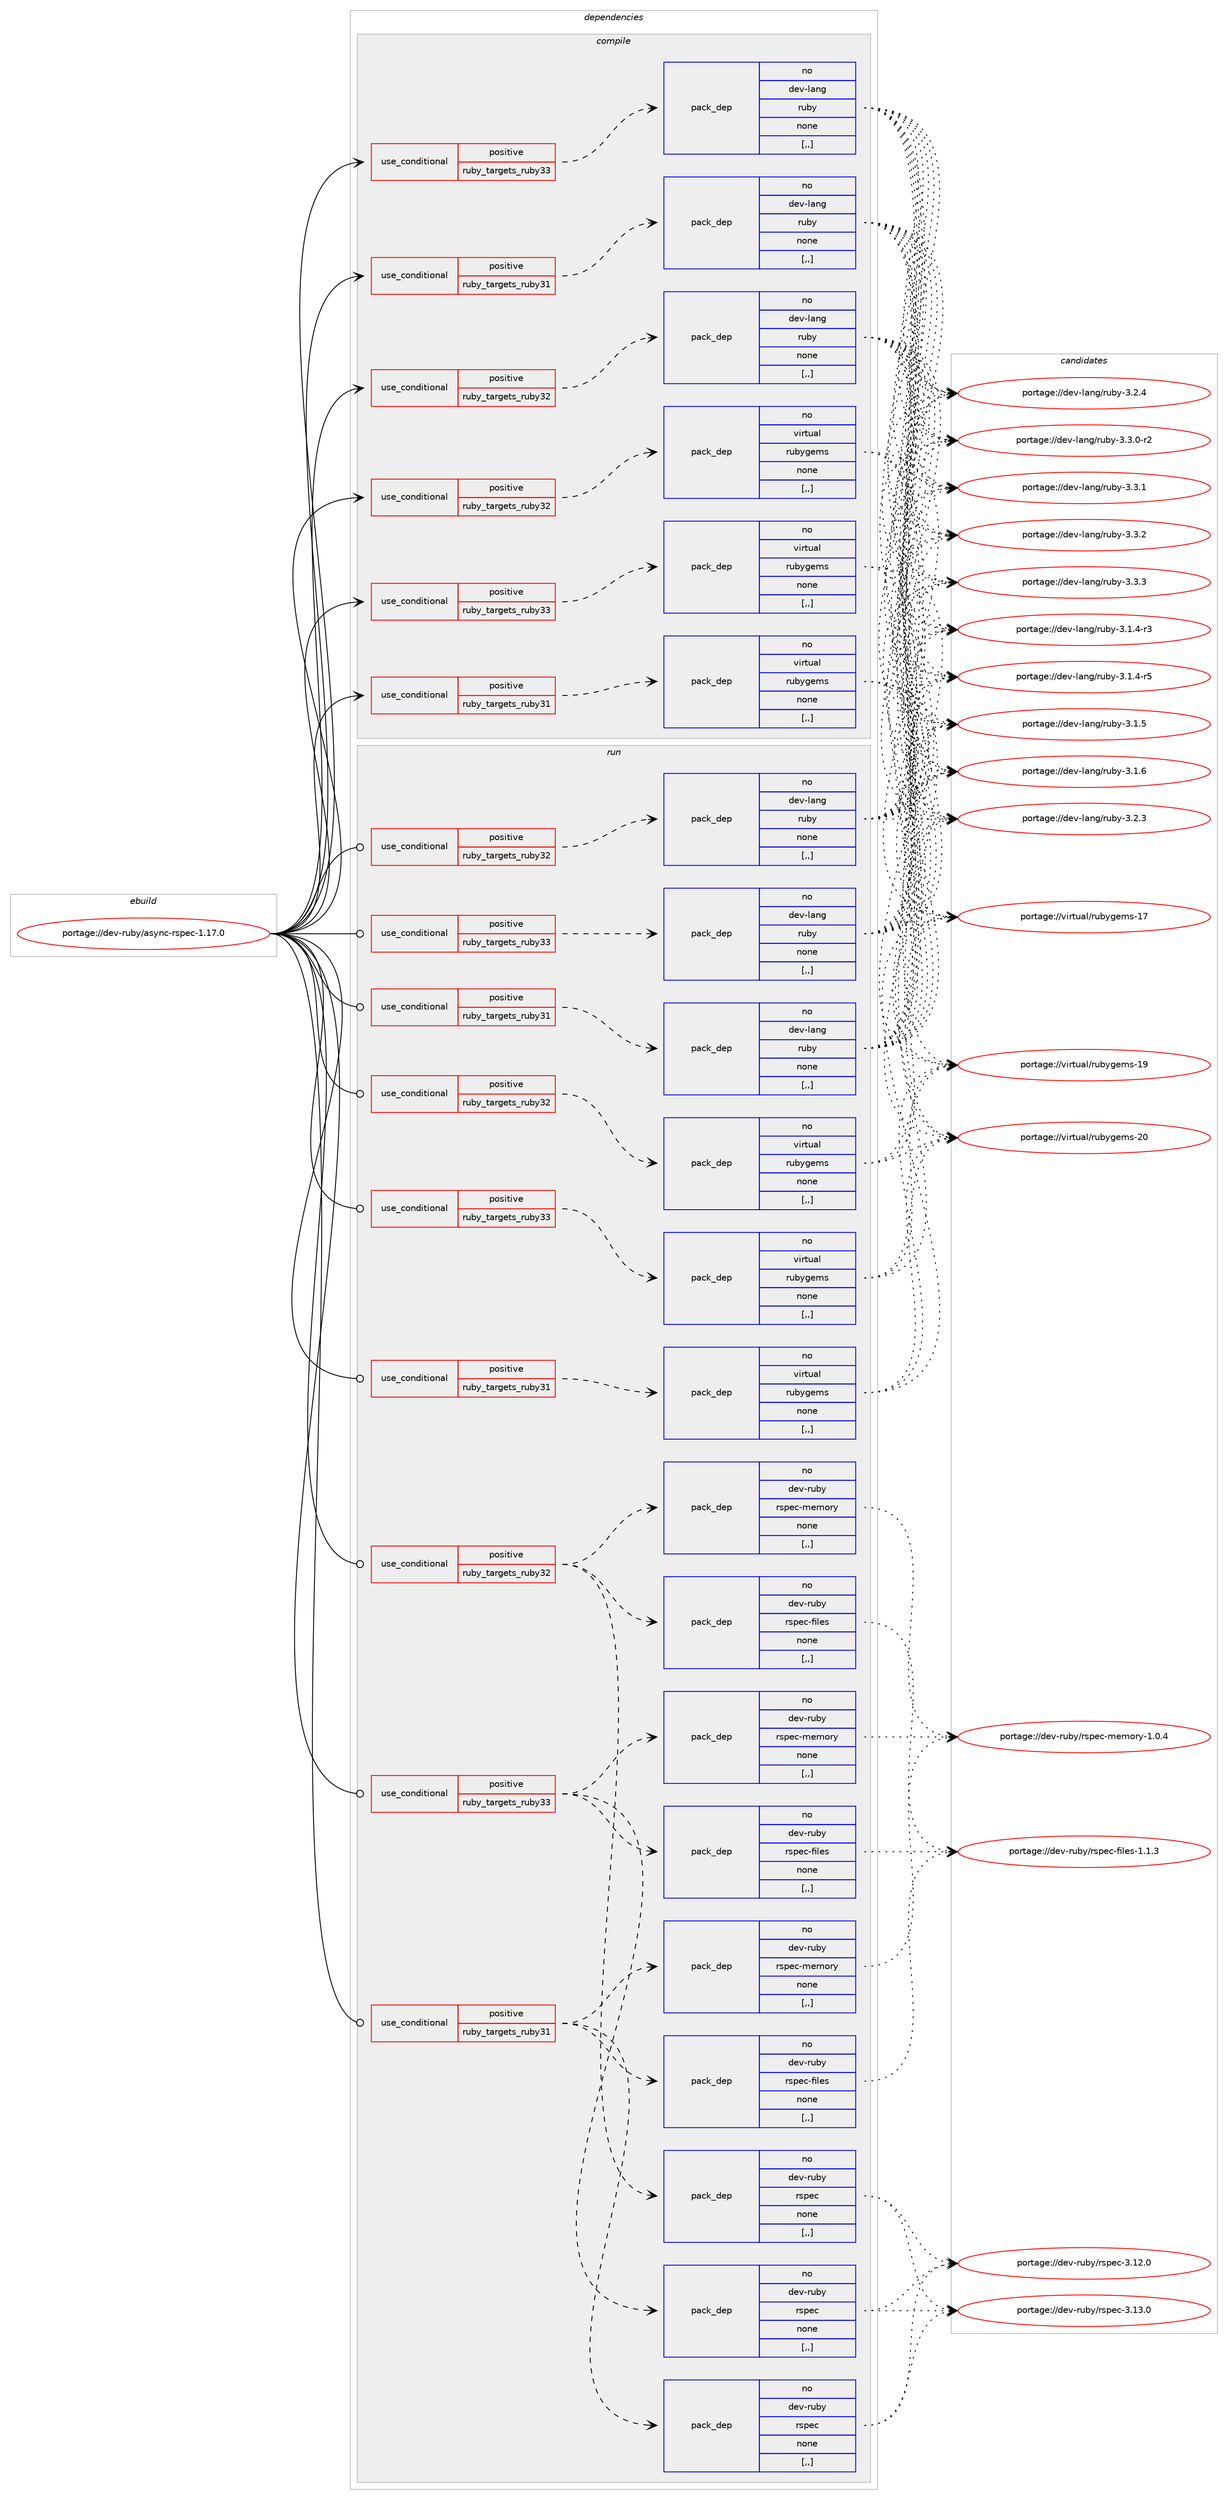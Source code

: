 digraph prolog {

# *************
# Graph options
# *************

newrank=true;
concentrate=true;
compound=true;
graph [rankdir=LR,fontname=Helvetica,fontsize=10,ranksep=1.5];#, ranksep=2.5, nodesep=0.2];
edge  [arrowhead=vee];
node  [fontname=Helvetica,fontsize=10];

# **********
# The ebuild
# **********

subgraph cluster_leftcol {
color=gray;
rank=same;
label=<<i>ebuild</i>>;
id [label="portage://dev-ruby/async-rspec-1.17.0", color=red, width=4, href="../dev-ruby/async-rspec-1.17.0.svg"];
}

# ****************
# The dependencies
# ****************

subgraph cluster_midcol {
color=gray;
label=<<i>dependencies</i>>;
subgraph cluster_compile {
fillcolor="#eeeeee";
style=filled;
label=<<i>compile</i>>;
subgraph cond43532 {
dependency173536 [label=<<TABLE BORDER="0" CELLBORDER="1" CELLSPACING="0" CELLPADDING="4"><TR><TD ROWSPAN="3" CELLPADDING="10">use_conditional</TD></TR><TR><TD>positive</TD></TR><TR><TD>ruby_targets_ruby31</TD></TR></TABLE>>, shape=none, color=red];
subgraph pack128744 {
dependency173537 [label=<<TABLE BORDER="0" CELLBORDER="1" CELLSPACING="0" CELLPADDING="4" WIDTH="220"><TR><TD ROWSPAN="6" CELLPADDING="30">pack_dep</TD></TR><TR><TD WIDTH="110">no</TD></TR><TR><TD>dev-lang</TD></TR><TR><TD>ruby</TD></TR><TR><TD>none</TD></TR><TR><TD>[,,]</TD></TR></TABLE>>, shape=none, color=blue];
}
dependency173536:e -> dependency173537:w [weight=20,style="dashed",arrowhead="vee"];
}
id:e -> dependency173536:w [weight=20,style="solid",arrowhead="vee"];
subgraph cond43533 {
dependency173538 [label=<<TABLE BORDER="0" CELLBORDER="1" CELLSPACING="0" CELLPADDING="4"><TR><TD ROWSPAN="3" CELLPADDING="10">use_conditional</TD></TR><TR><TD>positive</TD></TR><TR><TD>ruby_targets_ruby31</TD></TR></TABLE>>, shape=none, color=red];
subgraph pack128745 {
dependency173539 [label=<<TABLE BORDER="0" CELLBORDER="1" CELLSPACING="0" CELLPADDING="4" WIDTH="220"><TR><TD ROWSPAN="6" CELLPADDING="30">pack_dep</TD></TR><TR><TD WIDTH="110">no</TD></TR><TR><TD>virtual</TD></TR><TR><TD>rubygems</TD></TR><TR><TD>none</TD></TR><TR><TD>[,,]</TD></TR></TABLE>>, shape=none, color=blue];
}
dependency173538:e -> dependency173539:w [weight=20,style="dashed",arrowhead="vee"];
}
id:e -> dependency173538:w [weight=20,style="solid",arrowhead="vee"];
subgraph cond43534 {
dependency173540 [label=<<TABLE BORDER="0" CELLBORDER="1" CELLSPACING="0" CELLPADDING="4"><TR><TD ROWSPAN="3" CELLPADDING="10">use_conditional</TD></TR><TR><TD>positive</TD></TR><TR><TD>ruby_targets_ruby32</TD></TR></TABLE>>, shape=none, color=red];
subgraph pack128746 {
dependency173541 [label=<<TABLE BORDER="0" CELLBORDER="1" CELLSPACING="0" CELLPADDING="4" WIDTH="220"><TR><TD ROWSPAN="6" CELLPADDING="30">pack_dep</TD></TR><TR><TD WIDTH="110">no</TD></TR><TR><TD>dev-lang</TD></TR><TR><TD>ruby</TD></TR><TR><TD>none</TD></TR><TR><TD>[,,]</TD></TR></TABLE>>, shape=none, color=blue];
}
dependency173540:e -> dependency173541:w [weight=20,style="dashed",arrowhead="vee"];
}
id:e -> dependency173540:w [weight=20,style="solid",arrowhead="vee"];
subgraph cond43535 {
dependency173542 [label=<<TABLE BORDER="0" CELLBORDER="1" CELLSPACING="0" CELLPADDING="4"><TR><TD ROWSPAN="3" CELLPADDING="10">use_conditional</TD></TR><TR><TD>positive</TD></TR><TR><TD>ruby_targets_ruby32</TD></TR></TABLE>>, shape=none, color=red];
subgraph pack128747 {
dependency173543 [label=<<TABLE BORDER="0" CELLBORDER="1" CELLSPACING="0" CELLPADDING="4" WIDTH="220"><TR><TD ROWSPAN="6" CELLPADDING="30">pack_dep</TD></TR><TR><TD WIDTH="110">no</TD></TR><TR><TD>virtual</TD></TR><TR><TD>rubygems</TD></TR><TR><TD>none</TD></TR><TR><TD>[,,]</TD></TR></TABLE>>, shape=none, color=blue];
}
dependency173542:e -> dependency173543:w [weight=20,style="dashed",arrowhead="vee"];
}
id:e -> dependency173542:w [weight=20,style="solid",arrowhead="vee"];
subgraph cond43536 {
dependency173544 [label=<<TABLE BORDER="0" CELLBORDER="1" CELLSPACING="0" CELLPADDING="4"><TR><TD ROWSPAN="3" CELLPADDING="10">use_conditional</TD></TR><TR><TD>positive</TD></TR><TR><TD>ruby_targets_ruby33</TD></TR></TABLE>>, shape=none, color=red];
subgraph pack128748 {
dependency173545 [label=<<TABLE BORDER="0" CELLBORDER="1" CELLSPACING="0" CELLPADDING="4" WIDTH="220"><TR><TD ROWSPAN="6" CELLPADDING="30">pack_dep</TD></TR><TR><TD WIDTH="110">no</TD></TR><TR><TD>dev-lang</TD></TR><TR><TD>ruby</TD></TR><TR><TD>none</TD></TR><TR><TD>[,,]</TD></TR></TABLE>>, shape=none, color=blue];
}
dependency173544:e -> dependency173545:w [weight=20,style="dashed",arrowhead="vee"];
}
id:e -> dependency173544:w [weight=20,style="solid",arrowhead="vee"];
subgraph cond43537 {
dependency173546 [label=<<TABLE BORDER="0" CELLBORDER="1" CELLSPACING="0" CELLPADDING="4"><TR><TD ROWSPAN="3" CELLPADDING="10">use_conditional</TD></TR><TR><TD>positive</TD></TR><TR><TD>ruby_targets_ruby33</TD></TR></TABLE>>, shape=none, color=red];
subgraph pack128749 {
dependency173547 [label=<<TABLE BORDER="0" CELLBORDER="1" CELLSPACING="0" CELLPADDING="4" WIDTH="220"><TR><TD ROWSPAN="6" CELLPADDING="30">pack_dep</TD></TR><TR><TD WIDTH="110">no</TD></TR><TR><TD>virtual</TD></TR><TR><TD>rubygems</TD></TR><TR><TD>none</TD></TR><TR><TD>[,,]</TD></TR></TABLE>>, shape=none, color=blue];
}
dependency173546:e -> dependency173547:w [weight=20,style="dashed",arrowhead="vee"];
}
id:e -> dependency173546:w [weight=20,style="solid",arrowhead="vee"];
}
subgraph cluster_compileandrun {
fillcolor="#eeeeee";
style=filled;
label=<<i>compile and run</i>>;
}
subgraph cluster_run {
fillcolor="#eeeeee";
style=filled;
label=<<i>run</i>>;
subgraph cond43538 {
dependency173548 [label=<<TABLE BORDER="0" CELLBORDER="1" CELLSPACING="0" CELLPADDING="4"><TR><TD ROWSPAN="3" CELLPADDING="10">use_conditional</TD></TR><TR><TD>positive</TD></TR><TR><TD>ruby_targets_ruby31</TD></TR></TABLE>>, shape=none, color=red];
subgraph pack128750 {
dependency173549 [label=<<TABLE BORDER="0" CELLBORDER="1" CELLSPACING="0" CELLPADDING="4" WIDTH="220"><TR><TD ROWSPAN="6" CELLPADDING="30">pack_dep</TD></TR><TR><TD WIDTH="110">no</TD></TR><TR><TD>dev-lang</TD></TR><TR><TD>ruby</TD></TR><TR><TD>none</TD></TR><TR><TD>[,,]</TD></TR></TABLE>>, shape=none, color=blue];
}
dependency173548:e -> dependency173549:w [weight=20,style="dashed",arrowhead="vee"];
}
id:e -> dependency173548:w [weight=20,style="solid",arrowhead="odot"];
subgraph cond43539 {
dependency173550 [label=<<TABLE BORDER="0" CELLBORDER="1" CELLSPACING="0" CELLPADDING="4"><TR><TD ROWSPAN="3" CELLPADDING="10">use_conditional</TD></TR><TR><TD>positive</TD></TR><TR><TD>ruby_targets_ruby31</TD></TR></TABLE>>, shape=none, color=red];
subgraph pack128751 {
dependency173551 [label=<<TABLE BORDER="0" CELLBORDER="1" CELLSPACING="0" CELLPADDING="4" WIDTH="220"><TR><TD ROWSPAN="6" CELLPADDING="30">pack_dep</TD></TR><TR><TD WIDTH="110">no</TD></TR><TR><TD>dev-ruby</TD></TR><TR><TD>rspec</TD></TR><TR><TD>none</TD></TR><TR><TD>[,,]</TD></TR></TABLE>>, shape=none, color=blue];
}
dependency173550:e -> dependency173551:w [weight=20,style="dashed",arrowhead="vee"];
subgraph pack128752 {
dependency173552 [label=<<TABLE BORDER="0" CELLBORDER="1" CELLSPACING="0" CELLPADDING="4" WIDTH="220"><TR><TD ROWSPAN="6" CELLPADDING="30">pack_dep</TD></TR><TR><TD WIDTH="110">no</TD></TR><TR><TD>dev-ruby</TD></TR><TR><TD>rspec-files</TD></TR><TR><TD>none</TD></TR><TR><TD>[,,]</TD></TR></TABLE>>, shape=none, color=blue];
}
dependency173550:e -> dependency173552:w [weight=20,style="dashed",arrowhead="vee"];
subgraph pack128753 {
dependency173553 [label=<<TABLE BORDER="0" CELLBORDER="1" CELLSPACING="0" CELLPADDING="4" WIDTH="220"><TR><TD ROWSPAN="6" CELLPADDING="30">pack_dep</TD></TR><TR><TD WIDTH="110">no</TD></TR><TR><TD>dev-ruby</TD></TR><TR><TD>rspec-memory</TD></TR><TR><TD>none</TD></TR><TR><TD>[,,]</TD></TR></TABLE>>, shape=none, color=blue];
}
dependency173550:e -> dependency173553:w [weight=20,style="dashed",arrowhead="vee"];
}
id:e -> dependency173550:w [weight=20,style="solid",arrowhead="odot"];
subgraph cond43540 {
dependency173554 [label=<<TABLE BORDER="0" CELLBORDER="1" CELLSPACING="0" CELLPADDING="4"><TR><TD ROWSPAN="3" CELLPADDING="10">use_conditional</TD></TR><TR><TD>positive</TD></TR><TR><TD>ruby_targets_ruby31</TD></TR></TABLE>>, shape=none, color=red];
subgraph pack128754 {
dependency173555 [label=<<TABLE BORDER="0" CELLBORDER="1" CELLSPACING="0" CELLPADDING="4" WIDTH="220"><TR><TD ROWSPAN="6" CELLPADDING="30">pack_dep</TD></TR><TR><TD WIDTH="110">no</TD></TR><TR><TD>virtual</TD></TR><TR><TD>rubygems</TD></TR><TR><TD>none</TD></TR><TR><TD>[,,]</TD></TR></TABLE>>, shape=none, color=blue];
}
dependency173554:e -> dependency173555:w [weight=20,style="dashed",arrowhead="vee"];
}
id:e -> dependency173554:w [weight=20,style="solid",arrowhead="odot"];
subgraph cond43541 {
dependency173556 [label=<<TABLE BORDER="0" CELLBORDER="1" CELLSPACING="0" CELLPADDING="4"><TR><TD ROWSPAN="3" CELLPADDING="10">use_conditional</TD></TR><TR><TD>positive</TD></TR><TR><TD>ruby_targets_ruby32</TD></TR></TABLE>>, shape=none, color=red];
subgraph pack128755 {
dependency173557 [label=<<TABLE BORDER="0" CELLBORDER="1" CELLSPACING="0" CELLPADDING="4" WIDTH="220"><TR><TD ROWSPAN="6" CELLPADDING="30">pack_dep</TD></TR><TR><TD WIDTH="110">no</TD></TR><TR><TD>dev-lang</TD></TR><TR><TD>ruby</TD></TR><TR><TD>none</TD></TR><TR><TD>[,,]</TD></TR></TABLE>>, shape=none, color=blue];
}
dependency173556:e -> dependency173557:w [weight=20,style="dashed",arrowhead="vee"];
}
id:e -> dependency173556:w [weight=20,style="solid",arrowhead="odot"];
subgraph cond43542 {
dependency173558 [label=<<TABLE BORDER="0" CELLBORDER="1" CELLSPACING="0" CELLPADDING="4"><TR><TD ROWSPAN="3" CELLPADDING="10">use_conditional</TD></TR><TR><TD>positive</TD></TR><TR><TD>ruby_targets_ruby32</TD></TR></TABLE>>, shape=none, color=red];
subgraph pack128756 {
dependency173559 [label=<<TABLE BORDER="0" CELLBORDER="1" CELLSPACING="0" CELLPADDING="4" WIDTH="220"><TR><TD ROWSPAN="6" CELLPADDING="30">pack_dep</TD></TR><TR><TD WIDTH="110">no</TD></TR><TR><TD>dev-ruby</TD></TR><TR><TD>rspec</TD></TR><TR><TD>none</TD></TR><TR><TD>[,,]</TD></TR></TABLE>>, shape=none, color=blue];
}
dependency173558:e -> dependency173559:w [weight=20,style="dashed",arrowhead="vee"];
subgraph pack128757 {
dependency173560 [label=<<TABLE BORDER="0" CELLBORDER="1" CELLSPACING="0" CELLPADDING="4" WIDTH="220"><TR><TD ROWSPAN="6" CELLPADDING="30">pack_dep</TD></TR><TR><TD WIDTH="110">no</TD></TR><TR><TD>dev-ruby</TD></TR><TR><TD>rspec-files</TD></TR><TR><TD>none</TD></TR><TR><TD>[,,]</TD></TR></TABLE>>, shape=none, color=blue];
}
dependency173558:e -> dependency173560:w [weight=20,style="dashed",arrowhead="vee"];
subgraph pack128758 {
dependency173561 [label=<<TABLE BORDER="0" CELLBORDER="1" CELLSPACING="0" CELLPADDING="4" WIDTH="220"><TR><TD ROWSPAN="6" CELLPADDING="30">pack_dep</TD></TR><TR><TD WIDTH="110">no</TD></TR><TR><TD>dev-ruby</TD></TR><TR><TD>rspec-memory</TD></TR><TR><TD>none</TD></TR><TR><TD>[,,]</TD></TR></TABLE>>, shape=none, color=blue];
}
dependency173558:e -> dependency173561:w [weight=20,style="dashed",arrowhead="vee"];
}
id:e -> dependency173558:w [weight=20,style="solid",arrowhead="odot"];
subgraph cond43543 {
dependency173562 [label=<<TABLE BORDER="0" CELLBORDER="1" CELLSPACING="0" CELLPADDING="4"><TR><TD ROWSPAN="3" CELLPADDING="10">use_conditional</TD></TR><TR><TD>positive</TD></TR><TR><TD>ruby_targets_ruby32</TD></TR></TABLE>>, shape=none, color=red];
subgraph pack128759 {
dependency173563 [label=<<TABLE BORDER="0" CELLBORDER="1" CELLSPACING="0" CELLPADDING="4" WIDTH="220"><TR><TD ROWSPAN="6" CELLPADDING="30">pack_dep</TD></TR><TR><TD WIDTH="110">no</TD></TR><TR><TD>virtual</TD></TR><TR><TD>rubygems</TD></TR><TR><TD>none</TD></TR><TR><TD>[,,]</TD></TR></TABLE>>, shape=none, color=blue];
}
dependency173562:e -> dependency173563:w [weight=20,style="dashed",arrowhead="vee"];
}
id:e -> dependency173562:w [weight=20,style="solid",arrowhead="odot"];
subgraph cond43544 {
dependency173564 [label=<<TABLE BORDER="0" CELLBORDER="1" CELLSPACING="0" CELLPADDING="4"><TR><TD ROWSPAN="3" CELLPADDING="10">use_conditional</TD></TR><TR><TD>positive</TD></TR><TR><TD>ruby_targets_ruby33</TD></TR></TABLE>>, shape=none, color=red];
subgraph pack128760 {
dependency173565 [label=<<TABLE BORDER="0" CELLBORDER="1" CELLSPACING="0" CELLPADDING="4" WIDTH="220"><TR><TD ROWSPAN="6" CELLPADDING="30">pack_dep</TD></TR><TR><TD WIDTH="110">no</TD></TR><TR><TD>dev-lang</TD></TR><TR><TD>ruby</TD></TR><TR><TD>none</TD></TR><TR><TD>[,,]</TD></TR></TABLE>>, shape=none, color=blue];
}
dependency173564:e -> dependency173565:w [weight=20,style="dashed",arrowhead="vee"];
}
id:e -> dependency173564:w [weight=20,style="solid",arrowhead="odot"];
subgraph cond43545 {
dependency173566 [label=<<TABLE BORDER="0" CELLBORDER="1" CELLSPACING="0" CELLPADDING="4"><TR><TD ROWSPAN="3" CELLPADDING="10">use_conditional</TD></TR><TR><TD>positive</TD></TR><TR><TD>ruby_targets_ruby33</TD></TR></TABLE>>, shape=none, color=red];
subgraph pack128761 {
dependency173567 [label=<<TABLE BORDER="0" CELLBORDER="1" CELLSPACING="0" CELLPADDING="4" WIDTH="220"><TR><TD ROWSPAN="6" CELLPADDING="30">pack_dep</TD></TR><TR><TD WIDTH="110">no</TD></TR><TR><TD>dev-ruby</TD></TR><TR><TD>rspec</TD></TR><TR><TD>none</TD></TR><TR><TD>[,,]</TD></TR></TABLE>>, shape=none, color=blue];
}
dependency173566:e -> dependency173567:w [weight=20,style="dashed",arrowhead="vee"];
subgraph pack128762 {
dependency173568 [label=<<TABLE BORDER="0" CELLBORDER="1" CELLSPACING="0" CELLPADDING="4" WIDTH="220"><TR><TD ROWSPAN="6" CELLPADDING="30">pack_dep</TD></TR><TR><TD WIDTH="110">no</TD></TR><TR><TD>dev-ruby</TD></TR><TR><TD>rspec-files</TD></TR><TR><TD>none</TD></TR><TR><TD>[,,]</TD></TR></TABLE>>, shape=none, color=blue];
}
dependency173566:e -> dependency173568:w [weight=20,style="dashed",arrowhead="vee"];
subgraph pack128763 {
dependency173569 [label=<<TABLE BORDER="0" CELLBORDER="1" CELLSPACING="0" CELLPADDING="4" WIDTH="220"><TR><TD ROWSPAN="6" CELLPADDING="30">pack_dep</TD></TR><TR><TD WIDTH="110">no</TD></TR><TR><TD>dev-ruby</TD></TR><TR><TD>rspec-memory</TD></TR><TR><TD>none</TD></TR><TR><TD>[,,]</TD></TR></TABLE>>, shape=none, color=blue];
}
dependency173566:e -> dependency173569:w [weight=20,style="dashed",arrowhead="vee"];
}
id:e -> dependency173566:w [weight=20,style="solid",arrowhead="odot"];
subgraph cond43546 {
dependency173570 [label=<<TABLE BORDER="0" CELLBORDER="1" CELLSPACING="0" CELLPADDING="4"><TR><TD ROWSPAN="3" CELLPADDING="10">use_conditional</TD></TR><TR><TD>positive</TD></TR><TR><TD>ruby_targets_ruby33</TD></TR></TABLE>>, shape=none, color=red];
subgraph pack128764 {
dependency173571 [label=<<TABLE BORDER="0" CELLBORDER="1" CELLSPACING="0" CELLPADDING="4" WIDTH="220"><TR><TD ROWSPAN="6" CELLPADDING="30">pack_dep</TD></TR><TR><TD WIDTH="110">no</TD></TR><TR><TD>virtual</TD></TR><TR><TD>rubygems</TD></TR><TR><TD>none</TD></TR><TR><TD>[,,]</TD></TR></TABLE>>, shape=none, color=blue];
}
dependency173570:e -> dependency173571:w [weight=20,style="dashed",arrowhead="vee"];
}
id:e -> dependency173570:w [weight=20,style="solid",arrowhead="odot"];
}
}

# **************
# The candidates
# **************

subgraph cluster_choices {
rank=same;
color=gray;
label=<<i>candidates</i>>;

subgraph choice128744 {
color=black;
nodesep=1;
choice100101118451089711010347114117981214551464946524511451 [label="portage://dev-lang/ruby-3.1.4-r3", color=red, width=4,href="../dev-lang/ruby-3.1.4-r3.svg"];
choice100101118451089711010347114117981214551464946524511453 [label="portage://dev-lang/ruby-3.1.4-r5", color=red, width=4,href="../dev-lang/ruby-3.1.4-r5.svg"];
choice10010111845108971101034711411798121455146494653 [label="portage://dev-lang/ruby-3.1.5", color=red, width=4,href="../dev-lang/ruby-3.1.5.svg"];
choice10010111845108971101034711411798121455146494654 [label="portage://dev-lang/ruby-3.1.6", color=red, width=4,href="../dev-lang/ruby-3.1.6.svg"];
choice10010111845108971101034711411798121455146504651 [label="portage://dev-lang/ruby-3.2.3", color=red, width=4,href="../dev-lang/ruby-3.2.3.svg"];
choice10010111845108971101034711411798121455146504652 [label="portage://dev-lang/ruby-3.2.4", color=red, width=4,href="../dev-lang/ruby-3.2.4.svg"];
choice100101118451089711010347114117981214551465146484511450 [label="portage://dev-lang/ruby-3.3.0-r2", color=red, width=4,href="../dev-lang/ruby-3.3.0-r2.svg"];
choice10010111845108971101034711411798121455146514649 [label="portage://dev-lang/ruby-3.3.1", color=red, width=4,href="../dev-lang/ruby-3.3.1.svg"];
choice10010111845108971101034711411798121455146514650 [label="portage://dev-lang/ruby-3.3.2", color=red, width=4,href="../dev-lang/ruby-3.3.2.svg"];
choice10010111845108971101034711411798121455146514651 [label="portage://dev-lang/ruby-3.3.3", color=red, width=4,href="../dev-lang/ruby-3.3.3.svg"];
dependency173537:e -> choice100101118451089711010347114117981214551464946524511451:w [style=dotted,weight="100"];
dependency173537:e -> choice100101118451089711010347114117981214551464946524511453:w [style=dotted,weight="100"];
dependency173537:e -> choice10010111845108971101034711411798121455146494653:w [style=dotted,weight="100"];
dependency173537:e -> choice10010111845108971101034711411798121455146494654:w [style=dotted,weight="100"];
dependency173537:e -> choice10010111845108971101034711411798121455146504651:w [style=dotted,weight="100"];
dependency173537:e -> choice10010111845108971101034711411798121455146504652:w [style=dotted,weight="100"];
dependency173537:e -> choice100101118451089711010347114117981214551465146484511450:w [style=dotted,weight="100"];
dependency173537:e -> choice10010111845108971101034711411798121455146514649:w [style=dotted,weight="100"];
dependency173537:e -> choice10010111845108971101034711411798121455146514650:w [style=dotted,weight="100"];
dependency173537:e -> choice10010111845108971101034711411798121455146514651:w [style=dotted,weight="100"];
}
subgraph choice128745 {
color=black;
nodesep=1;
choice118105114116117971084711411798121103101109115454955 [label="portage://virtual/rubygems-17", color=red, width=4,href="../virtual/rubygems-17.svg"];
choice118105114116117971084711411798121103101109115454957 [label="portage://virtual/rubygems-19", color=red, width=4,href="../virtual/rubygems-19.svg"];
choice118105114116117971084711411798121103101109115455048 [label="portage://virtual/rubygems-20", color=red, width=4,href="../virtual/rubygems-20.svg"];
dependency173539:e -> choice118105114116117971084711411798121103101109115454955:w [style=dotted,weight="100"];
dependency173539:e -> choice118105114116117971084711411798121103101109115454957:w [style=dotted,weight="100"];
dependency173539:e -> choice118105114116117971084711411798121103101109115455048:w [style=dotted,weight="100"];
}
subgraph choice128746 {
color=black;
nodesep=1;
choice100101118451089711010347114117981214551464946524511451 [label="portage://dev-lang/ruby-3.1.4-r3", color=red, width=4,href="../dev-lang/ruby-3.1.4-r3.svg"];
choice100101118451089711010347114117981214551464946524511453 [label="portage://dev-lang/ruby-3.1.4-r5", color=red, width=4,href="../dev-lang/ruby-3.1.4-r5.svg"];
choice10010111845108971101034711411798121455146494653 [label="portage://dev-lang/ruby-3.1.5", color=red, width=4,href="../dev-lang/ruby-3.1.5.svg"];
choice10010111845108971101034711411798121455146494654 [label="portage://dev-lang/ruby-3.1.6", color=red, width=4,href="../dev-lang/ruby-3.1.6.svg"];
choice10010111845108971101034711411798121455146504651 [label="portage://dev-lang/ruby-3.2.3", color=red, width=4,href="../dev-lang/ruby-3.2.3.svg"];
choice10010111845108971101034711411798121455146504652 [label="portage://dev-lang/ruby-3.2.4", color=red, width=4,href="../dev-lang/ruby-3.2.4.svg"];
choice100101118451089711010347114117981214551465146484511450 [label="portage://dev-lang/ruby-3.3.0-r2", color=red, width=4,href="../dev-lang/ruby-3.3.0-r2.svg"];
choice10010111845108971101034711411798121455146514649 [label="portage://dev-lang/ruby-3.3.1", color=red, width=4,href="../dev-lang/ruby-3.3.1.svg"];
choice10010111845108971101034711411798121455146514650 [label="portage://dev-lang/ruby-3.3.2", color=red, width=4,href="../dev-lang/ruby-3.3.2.svg"];
choice10010111845108971101034711411798121455146514651 [label="portage://dev-lang/ruby-3.3.3", color=red, width=4,href="../dev-lang/ruby-3.3.3.svg"];
dependency173541:e -> choice100101118451089711010347114117981214551464946524511451:w [style=dotted,weight="100"];
dependency173541:e -> choice100101118451089711010347114117981214551464946524511453:w [style=dotted,weight="100"];
dependency173541:e -> choice10010111845108971101034711411798121455146494653:w [style=dotted,weight="100"];
dependency173541:e -> choice10010111845108971101034711411798121455146494654:w [style=dotted,weight="100"];
dependency173541:e -> choice10010111845108971101034711411798121455146504651:w [style=dotted,weight="100"];
dependency173541:e -> choice10010111845108971101034711411798121455146504652:w [style=dotted,weight="100"];
dependency173541:e -> choice100101118451089711010347114117981214551465146484511450:w [style=dotted,weight="100"];
dependency173541:e -> choice10010111845108971101034711411798121455146514649:w [style=dotted,weight="100"];
dependency173541:e -> choice10010111845108971101034711411798121455146514650:w [style=dotted,weight="100"];
dependency173541:e -> choice10010111845108971101034711411798121455146514651:w [style=dotted,weight="100"];
}
subgraph choice128747 {
color=black;
nodesep=1;
choice118105114116117971084711411798121103101109115454955 [label="portage://virtual/rubygems-17", color=red, width=4,href="../virtual/rubygems-17.svg"];
choice118105114116117971084711411798121103101109115454957 [label="portage://virtual/rubygems-19", color=red, width=4,href="../virtual/rubygems-19.svg"];
choice118105114116117971084711411798121103101109115455048 [label="portage://virtual/rubygems-20", color=red, width=4,href="../virtual/rubygems-20.svg"];
dependency173543:e -> choice118105114116117971084711411798121103101109115454955:w [style=dotted,weight="100"];
dependency173543:e -> choice118105114116117971084711411798121103101109115454957:w [style=dotted,weight="100"];
dependency173543:e -> choice118105114116117971084711411798121103101109115455048:w [style=dotted,weight="100"];
}
subgraph choice128748 {
color=black;
nodesep=1;
choice100101118451089711010347114117981214551464946524511451 [label="portage://dev-lang/ruby-3.1.4-r3", color=red, width=4,href="../dev-lang/ruby-3.1.4-r3.svg"];
choice100101118451089711010347114117981214551464946524511453 [label="portage://dev-lang/ruby-3.1.4-r5", color=red, width=4,href="../dev-lang/ruby-3.1.4-r5.svg"];
choice10010111845108971101034711411798121455146494653 [label="portage://dev-lang/ruby-3.1.5", color=red, width=4,href="../dev-lang/ruby-3.1.5.svg"];
choice10010111845108971101034711411798121455146494654 [label="portage://dev-lang/ruby-3.1.6", color=red, width=4,href="../dev-lang/ruby-3.1.6.svg"];
choice10010111845108971101034711411798121455146504651 [label="portage://dev-lang/ruby-3.2.3", color=red, width=4,href="../dev-lang/ruby-3.2.3.svg"];
choice10010111845108971101034711411798121455146504652 [label="portage://dev-lang/ruby-3.2.4", color=red, width=4,href="../dev-lang/ruby-3.2.4.svg"];
choice100101118451089711010347114117981214551465146484511450 [label="portage://dev-lang/ruby-3.3.0-r2", color=red, width=4,href="../dev-lang/ruby-3.3.0-r2.svg"];
choice10010111845108971101034711411798121455146514649 [label="portage://dev-lang/ruby-3.3.1", color=red, width=4,href="../dev-lang/ruby-3.3.1.svg"];
choice10010111845108971101034711411798121455146514650 [label="portage://dev-lang/ruby-3.3.2", color=red, width=4,href="../dev-lang/ruby-3.3.2.svg"];
choice10010111845108971101034711411798121455146514651 [label="portage://dev-lang/ruby-3.3.3", color=red, width=4,href="../dev-lang/ruby-3.3.3.svg"];
dependency173545:e -> choice100101118451089711010347114117981214551464946524511451:w [style=dotted,weight="100"];
dependency173545:e -> choice100101118451089711010347114117981214551464946524511453:w [style=dotted,weight="100"];
dependency173545:e -> choice10010111845108971101034711411798121455146494653:w [style=dotted,weight="100"];
dependency173545:e -> choice10010111845108971101034711411798121455146494654:w [style=dotted,weight="100"];
dependency173545:e -> choice10010111845108971101034711411798121455146504651:w [style=dotted,weight="100"];
dependency173545:e -> choice10010111845108971101034711411798121455146504652:w [style=dotted,weight="100"];
dependency173545:e -> choice100101118451089711010347114117981214551465146484511450:w [style=dotted,weight="100"];
dependency173545:e -> choice10010111845108971101034711411798121455146514649:w [style=dotted,weight="100"];
dependency173545:e -> choice10010111845108971101034711411798121455146514650:w [style=dotted,weight="100"];
dependency173545:e -> choice10010111845108971101034711411798121455146514651:w [style=dotted,weight="100"];
}
subgraph choice128749 {
color=black;
nodesep=1;
choice118105114116117971084711411798121103101109115454955 [label="portage://virtual/rubygems-17", color=red, width=4,href="../virtual/rubygems-17.svg"];
choice118105114116117971084711411798121103101109115454957 [label="portage://virtual/rubygems-19", color=red, width=4,href="../virtual/rubygems-19.svg"];
choice118105114116117971084711411798121103101109115455048 [label="portage://virtual/rubygems-20", color=red, width=4,href="../virtual/rubygems-20.svg"];
dependency173547:e -> choice118105114116117971084711411798121103101109115454955:w [style=dotted,weight="100"];
dependency173547:e -> choice118105114116117971084711411798121103101109115454957:w [style=dotted,weight="100"];
dependency173547:e -> choice118105114116117971084711411798121103101109115455048:w [style=dotted,weight="100"];
}
subgraph choice128750 {
color=black;
nodesep=1;
choice100101118451089711010347114117981214551464946524511451 [label="portage://dev-lang/ruby-3.1.4-r3", color=red, width=4,href="../dev-lang/ruby-3.1.4-r3.svg"];
choice100101118451089711010347114117981214551464946524511453 [label="portage://dev-lang/ruby-3.1.4-r5", color=red, width=4,href="../dev-lang/ruby-3.1.4-r5.svg"];
choice10010111845108971101034711411798121455146494653 [label="portage://dev-lang/ruby-3.1.5", color=red, width=4,href="../dev-lang/ruby-3.1.5.svg"];
choice10010111845108971101034711411798121455146494654 [label="portage://dev-lang/ruby-3.1.6", color=red, width=4,href="../dev-lang/ruby-3.1.6.svg"];
choice10010111845108971101034711411798121455146504651 [label="portage://dev-lang/ruby-3.2.3", color=red, width=4,href="../dev-lang/ruby-3.2.3.svg"];
choice10010111845108971101034711411798121455146504652 [label="portage://dev-lang/ruby-3.2.4", color=red, width=4,href="../dev-lang/ruby-3.2.4.svg"];
choice100101118451089711010347114117981214551465146484511450 [label="portage://dev-lang/ruby-3.3.0-r2", color=red, width=4,href="../dev-lang/ruby-3.3.0-r2.svg"];
choice10010111845108971101034711411798121455146514649 [label="portage://dev-lang/ruby-3.3.1", color=red, width=4,href="../dev-lang/ruby-3.3.1.svg"];
choice10010111845108971101034711411798121455146514650 [label="portage://dev-lang/ruby-3.3.2", color=red, width=4,href="../dev-lang/ruby-3.3.2.svg"];
choice10010111845108971101034711411798121455146514651 [label="portage://dev-lang/ruby-3.3.3", color=red, width=4,href="../dev-lang/ruby-3.3.3.svg"];
dependency173549:e -> choice100101118451089711010347114117981214551464946524511451:w [style=dotted,weight="100"];
dependency173549:e -> choice100101118451089711010347114117981214551464946524511453:w [style=dotted,weight="100"];
dependency173549:e -> choice10010111845108971101034711411798121455146494653:w [style=dotted,weight="100"];
dependency173549:e -> choice10010111845108971101034711411798121455146494654:w [style=dotted,weight="100"];
dependency173549:e -> choice10010111845108971101034711411798121455146504651:w [style=dotted,weight="100"];
dependency173549:e -> choice10010111845108971101034711411798121455146504652:w [style=dotted,weight="100"];
dependency173549:e -> choice100101118451089711010347114117981214551465146484511450:w [style=dotted,weight="100"];
dependency173549:e -> choice10010111845108971101034711411798121455146514649:w [style=dotted,weight="100"];
dependency173549:e -> choice10010111845108971101034711411798121455146514650:w [style=dotted,weight="100"];
dependency173549:e -> choice10010111845108971101034711411798121455146514651:w [style=dotted,weight="100"];
}
subgraph choice128751 {
color=black;
nodesep=1;
choice1001011184511411798121471141151121019945514649504648 [label="portage://dev-ruby/rspec-3.12.0", color=red, width=4,href="../dev-ruby/rspec-3.12.0.svg"];
choice1001011184511411798121471141151121019945514649514648 [label="portage://dev-ruby/rspec-3.13.0", color=red, width=4,href="../dev-ruby/rspec-3.13.0.svg"];
dependency173551:e -> choice1001011184511411798121471141151121019945514649504648:w [style=dotted,weight="100"];
dependency173551:e -> choice1001011184511411798121471141151121019945514649514648:w [style=dotted,weight="100"];
}
subgraph choice128752 {
color=black;
nodesep=1;
choice1001011184511411798121471141151121019945102105108101115454946494651 [label="portage://dev-ruby/rspec-files-1.1.3", color=red, width=4,href="../dev-ruby/rspec-files-1.1.3.svg"];
dependency173552:e -> choice1001011184511411798121471141151121019945102105108101115454946494651:w [style=dotted,weight="100"];
}
subgraph choice128753 {
color=black;
nodesep=1;
choice1001011184511411798121471141151121019945109101109111114121454946484652 [label="portage://dev-ruby/rspec-memory-1.0.4", color=red, width=4,href="../dev-ruby/rspec-memory-1.0.4.svg"];
dependency173553:e -> choice1001011184511411798121471141151121019945109101109111114121454946484652:w [style=dotted,weight="100"];
}
subgraph choice128754 {
color=black;
nodesep=1;
choice118105114116117971084711411798121103101109115454955 [label="portage://virtual/rubygems-17", color=red, width=4,href="../virtual/rubygems-17.svg"];
choice118105114116117971084711411798121103101109115454957 [label="portage://virtual/rubygems-19", color=red, width=4,href="../virtual/rubygems-19.svg"];
choice118105114116117971084711411798121103101109115455048 [label="portage://virtual/rubygems-20", color=red, width=4,href="../virtual/rubygems-20.svg"];
dependency173555:e -> choice118105114116117971084711411798121103101109115454955:w [style=dotted,weight="100"];
dependency173555:e -> choice118105114116117971084711411798121103101109115454957:w [style=dotted,weight="100"];
dependency173555:e -> choice118105114116117971084711411798121103101109115455048:w [style=dotted,weight="100"];
}
subgraph choice128755 {
color=black;
nodesep=1;
choice100101118451089711010347114117981214551464946524511451 [label="portage://dev-lang/ruby-3.1.4-r3", color=red, width=4,href="../dev-lang/ruby-3.1.4-r3.svg"];
choice100101118451089711010347114117981214551464946524511453 [label="portage://dev-lang/ruby-3.1.4-r5", color=red, width=4,href="../dev-lang/ruby-3.1.4-r5.svg"];
choice10010111845108971101034711411798121455146494653 [label="portage://dev-lang/ruby-3.1.5", color=red, width=4,href="../dev-lang/ruby-3.1.5.svg"];
choice10010111845108971101034711411798121455146494654 [label="portage://dev-lang/ruby-3.1.6", color=red, width=4,href="../dev-lang/ruby-3.1.6.svg"];
choice10010111845108971101034711411798121455146504651 [label="portage://dev-lang/ruby-3.2.3", color=red, width=4,href="../dev-lang/ruby-3.2.3.svg"];
choice10010111845108971101034711411798121455146504652 [label="portage://dev-lang/ruby-3.2.4", color=red, width=4,href="../dev-lang/ruby-3.2.4.svg"];
choice100101118451089711010347114117981214551465146484511450 [label="portage://dev-lang/ruby-3.3.0-r2", color=red, width=4,href="../dev-lang/ruby-3.3.0-r2.svg"];
choice10010111845108971101034711411798121455146514649 [label="portage://dev-lang/ruby-3.3.1", color=red, width=4,href="../dev-lang/ruby-3.3.1.svg"];
choice10010111845108971101034711411798121455146514650 [label="portage://dev-lang/ruby-3.3.2", color=red, width=4,href="../dev-lang/ruby-3.3.2.svg"];
choice10010111845108971101034711411798121455146514651 [label="portage://dev-lang/ruby-3.3.3", color=red, width=4,href="../dev-lang/ruby-3.3.3.svg"];
dependency173557:e -> choice100101118451089711010347114117981214551464946524511451:w [style=dotted,weight="100"];
dependency173557:e -> choice100101118451089711010347114117981214551464946524511453:w [style=dotted,weight="100"];
dependency173557:e -> choice10010111845108971101034711411798121455146494653:w [style=dotted,weight="100"];
dependency173557:e -> choice10010111845108971101034711411798121455146494654:w [style=dotted,weight="100"];
dependency173557:e -> choice10010111845108971101034711411798121455146504651:w [style=dotted,weight="100"];
dependency173557:e -> choice10010111845108971101034711411798121455146504652:w [style=dotted,weight="100"];
dependency173557:e -> choice100101118451089711010347114117981214551465146484511450:w [style=dotted,weight="100"];
dependency173557:e -> choice10010111845108971101034711411798121455146514649:w [style=dotted,weight="100"];
dependency173557:e -> choice10010111845108971101034711411798121455146514650:w [style=dotted,weight="100"];
dependency173557:e -> choice10010111845108971101034711411798121455146514651:w [style=dotted,weight="100"];
}
subgraph choice128756 {
color=black;
nodesep=1;
choice1001011184511411798121471141151121019945514649504648 [label="portage://dev-ruby/rspec-3.12.0", color=red, width=4,href="../dev-ruby/rspec-3.12.0.svg"];
choice1001011184511411798121471141151121019945514649514648 [label="portage://dev-ruby/rspec-3.13.0", color=red, width=4,href="../dev-ruby/rspec-3.13.0.svg"];
dependency173559:e -> choice1001011184511411798121471141151121019945514649504648:w [style=dotted,weight="100"];
dependency173559:e -> choice1001011184511411798121471141151121019945514649514648:w [style=dotted,weight="100"];
}
subgraph choice128757 {
color=black;
nodesep=1;
choice1001011184511411798121471141151121019945102105108101115454946494651 [label="portage://dev-ruby/rspec-files-1.1.3", color=red, width=4,href="../dev-ruby/rspec-files-1.1.3.svg"];
dependency173560:e -> choice1001011184511411798121471141151121019945102105108101115454946494651:w [style=dotted,weight="100"];
}
subgraph choice128758 {
color=black;
nodesep=1;
choice1001011184511411798121471141151121019945109101109111114121454946484652 [label="portage://dev-ruby/rspec-memory-1.0.4", color=red, width=4,href="../dev-ruby/rspec-memory-1.0.4.svg"];
dependency173561:e -> choice1001011184511411798121471141151121019945109101109111114121454946484652:w [style=dotted,weight="100"];
}
subgraph choice128759 {
color=black;
nodesep=1;
choice118105114116117971084711411798121103101109115454955 [label="portage://virtual/rubygems-17", color=red, width=4,href="../virtual/rubygems-17.svg"];
choice118105114116117971084711411798121103101109115454957 [label="portage://virtual/rubygems-19", color=red, width=4,href="../virtual/rubygems-19.svg"];
choice118105114116117971084711411798121103101109115455048 [label="portage://virtual/rubygems-20", color=red, width=4,href="../virtual/rubygems-20.svg"];
dependency173563:e -> choice118105114116117971084711411798121103101109115454955:w [style=dotted,weight="100"];
dependency173563:e -> choice118105114116117971084711411798121103101109115454957:w [style=dotted,weight="100"];
dependency173563:e -> choice118105114116117971084711411798121103101109115455048:w [style=dotted,weight="100"];
}
subgraph choice128760 {
color=black;
nodesep=1;
choice100101118451089711010347114117981214551464946524511451 [label="portage://dev-lang/ruby-3.1.4-r3", color=red, width=4,href="../dev-lang/ruby-3.1.4-r3.svg"];
choice100101118451089711010347114117981214551464946524511453 [label="portage://dev-lang/ruby-3.1.4-r5", color=red, width=4,href="../dev-lang/ruby-3.1.4-r5.svg"];
choice10010111845108971101034711411798121455146494653 [label="portage://dev-lang/ruby-3.1.5", color=red, width=4,href="../dev-lang/ruby-3.1.5.svg"];
choice10010111845108971101034711411798121455146494654 [label="portage://dev-lang/ruby-3.1.6", color=red, width=4,href="../dev-lang/ruby-3.1.6.svg"];
choice10010111845108971101034711411798121455146504651 [label="portage://dev-lang/ruby-3.2.3", color=red, width=4,href="../dev-lang/ruby-3.2.3.svg"];
choice10010111845108971101034711411798121455146504652 [label="portage://dev-lang/ruby-3.2.4", color=red, width=4,href="../dev-lang/ruby-3.2.4.svg"];
choice100101118451089711010347114117981214551465146484511450 [label="portage://dev-lang/ruby-3.3.0-r2", color=red, width=4,href="../dev-lang/ruby-3.3.0-r2.svg"];
choice10010111845108971101034711411798121455146514649 [label="portage://dev-lang/ruby-3.3.1", color=red, width=4,href="../dev-lang/ruby-3.3.1.svg"];
choice10010111845108971101034711411798121455146514650 [label="portage://dev-lang/ruby-3.3.2", color=red, width=4,href="../dev-lang/ruby-3.3.2.svg"];
choice10010111845108971101034711411798121455146514651 [label="portage://dev-lang/ruby-3.3.3", color=red, width=4,href="../dev-lang/ruby-3.3.3.svg"];
dependency173565:e -> choice100101118451089711010347114117981214551464946524511451:w [style=dotted,weight="100"];
dependency173565:e -> choice100101118451089711010347114117981214551464946524511453:w [style=dotted,weight="100"];
dependency173565:e -> choice10010111845108971101034711411798121455146494653:w [style=dotted,weight="100"];
dependency173565:e -> choice10010111845108971101034711411798121455146494654:w [style=dotted,weight="100"];
dependency173565:e -> choice10010111845108971101034711411798121455146504651:w [style=dotted,weight="100"];
dependency173565:e -> choice10010111845108971101034711411798121455146504652:w [style=dotted,weight="100"];
dependency173565:e -> choice100101118451089711010347114117981214551465146484511450:w [style=dotted,weight="100"];
dependency173565:e -> choice10010111845108971101034711411798121455146514649:w [style=dotted,weight="100"];
dependency173565:e -> choice10010111845108971101034711411798121455146514650:w [style=dotted,weight="100"];
dependency173565:e -> choice10010111845108971101034711411798121455146514651:w [style=dotted,weight="100"];
}
subgraph choice128761 {
color=black;
nodesep=1;
choice1001011184511411798121471141151121019945514649504648 [label="portage://dev-ruby/rspec-3.12.0", color=red, width=4,href="../dev-ruby/rspec-3.12.0.svg"];
choice1001011184511411798121471141151121019945514649514648 [label="portage://dev-ruby/rspec-3.13.0", color=red, width=4,href="../dev-ruby/rspec-3.13.0.svg"];
dependency173567:e -> choice1001011184511411798121471141151121019945514649504648:w [style=dotted,weight="100"];
dependency173567:e -> choice1001011184511411798121471141151121019945514649514648:w [style=dotted,weight="100"];
}
subgraph choice128762 {
color=black;
nodesep=1;
choice1001011184511411798121471141151121019945102105108101115454946494651 [label="portage://dev-ruby/rspec-files-1.1.3", color=red, width=4,href="../dev-ruby/rspec-files-1.1.3.svg"];
dependency173568:e -> choice1001011184511411798121471141151121019945102105108101115454946494651:w [style=dotted,weight="100"];
}
subgraph choice128763 {
color=black;
nodesep=1;
choice1001011184511411798121471141151121019945109101109111114121454946484652 [label="portage://dev-ruby/rspec-memory-1.0.4", color=red, width=4,href="../dev-ruby/rspec-memory-1.0.4.svg"];
dependency173569:e -> choice1001011184511411798121471141151121019945109101109111114121454946484652:w [style=dotted,weight="100"];
}
subgraph choice128764 {
color=black;
nodesep=1;
choice118105114116117971084711411798121103101109115454955 [label="portage://virtual/rubygems-17", color=red, width=4,href="../virtual/rubygems-17.svg"];
choice118105114116117971084711411798121103101109115454957 [label="portage://virtual/rubygems-19", color=red, width=4,href="../virtual/rubygems-19.svg"];
choice118105114116117971084711411798121103101109115455048 [label="portage://virtual/rubygems-20", color=red, width=4,href="../virtual/rubygems-20.svg"];
dependency173571:e -> choice118105114116117971084711411798121103101109115454955:w [style=dotted,weight="100"];
dependency173571:e -> choice118105114116117971084711411798121103101109115454957:w [style=dotted,weight="100"];
dependency173571:e -> choice118105114116117971084711411798121103101109115455048:w [style=dotted,weight="100"];
}
}

}
